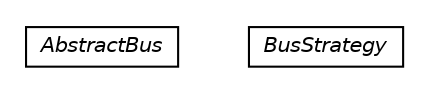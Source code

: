 #!/usr/local/bin/dot
#
# Class diagram 
# Generated by UMLGraph version R5_6-24-gf6e263 (http://www.umlgraph.org/)
#

digraph G {
	edge [fontname="Helvetica",fontsize=10,labelfontname="Helvetica",labelfontsize=10];
	node [fontname="Helvetica",fontsize=10,shape=plaintext];
	nodesep=0.25;
	ranksep=0.5;
	// org.universAAL.middleware.bus.model.AbstractBus
	c161844 [label=<<table title="org.universAAL.middleware.bus.model.AbstractBus" border="0" cellborder="1" cellspacing="0" cellpadding="2" port="p" href="./AbstractBus.html">
		<tr><td><table border="0" cellspacing="0" cellpadding="1">
<tr><td align="center" balign="center"><font face="Helvetica-Oblique"> AbstractBus </font></td></tr>
		</table></td></tr>
		</table>>, URL="./AbstractBus.html", fontname="Helvetica", fontcolor="black", fontsize=10.0];
	// org.universAAL.middleware.bus.model.BusStrategy
	c161845 [label=<<table title="org.universAAL.middleware.bus.model.BusStrategy" border="0" cellborder="1" cellspacing="0" cellpadding="2" port="p" href="./BusStrategy.html">
		<tr><td><table border="0" cellspacing="0" cellpadding="1">
<tr><td align="center" balign="center"><font face="Helvetica-Oblique"> BusStrategy </font></td></tr>
		</table></td></tr>
		</table>>, URL="./BusStrategy.html", fontname="Helvetica", fontcolor="black", fontsize=10.0];
}

